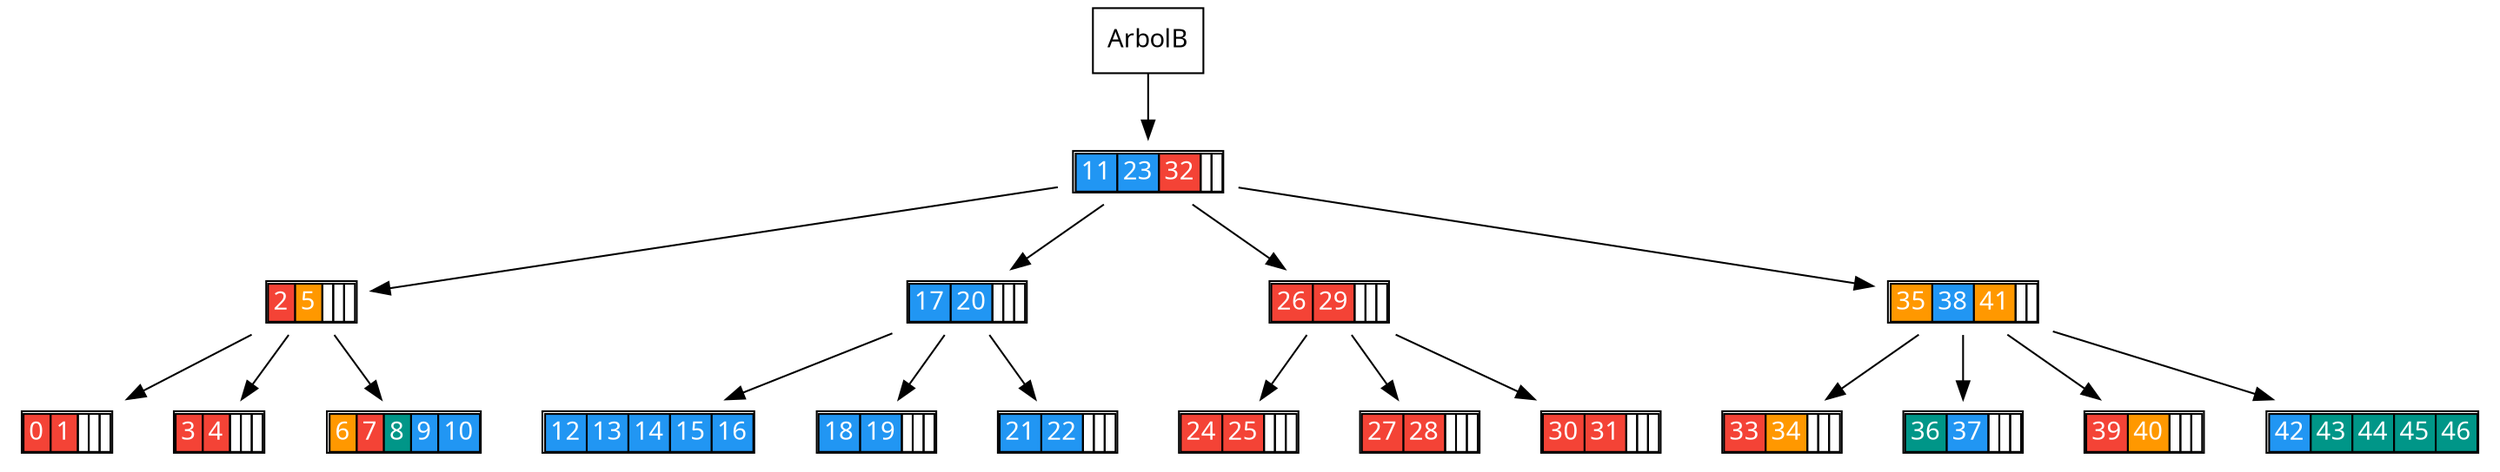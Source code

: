 digraph arbol{
ArbolB [shape=record, fontname="Raleway", label=ArbolB]881830774 [shape=none, fontname="Raleway",label=<<TABLE CELLSPACING="0"><TR><TD BGCOLOR ="#2196F3"><FONT COLOR="white">11</FONT></TD><TD BGCOLOR ="#2196F3"><FONT COLOR="white">23</FONT></TD><TD BGCOLOR ="#f44336"><FONT COLOR="white">32</FONT></TD><TD></TD><TD></TD></TR></TABLE>>];
ArbolB -> 881830774;
347214224 [shape=none, fontname="Raleway",label=<<TABLE CELLSPACING="0"><TR><TD BGCOLOR ="#f44336"><FONT COLOR="white">2</FONT></TD><TD BGCOLOR ="#ff9800"><FONT COLOR="white">5</FONT></TD><TD></TD><TD></TD><TD></TD></TR></TABLE>>];
881830774 -> 347214224;
592977243 [shape=none, fontname="Raleway",label=<<TABLE CELLSPACING="0"><TR><TD BGCOLOR ="#f44336"><FONT COLOR="white">0</FONT></TD><TD BGCOLOR ="#f44336"><FONT COLOR="white">1</FONT></TD><TD></TD><TD></TD><TD></TD></TR></TABLE>>];
347214224 -> 592977243;
1092201945 [shape=none, fontname="Raleway",label=<<TABLE CELLSPACING="0"><TR><TD BGCOLOR ="#f44336"><FONT COLOR="white">3</FONT></TD><TD BGCOLOR ="#f44336"><FONT COLOR="white">4</FONT></TD><TD></TD><TD></TD><TD></TD></TR></TABLE>>];
347214224 -> 1092201945;
142895767 [shape=none, fontname="Raleway",label=<<TABLE CELLSPACING="0"><TR><TD BGCOLOR ="#ff9800"><FONT COLOR="white">6</FONT></TD><TD BGCOLOR ="#f44336"><FONT COLOR="white">7</FONT></TD><TD BGCOLOR ="#009688"><FONT COLOR="white">8</FONT></TD><TD BGCOLOR ="#2196F3"><FONT COLOR="white">9</FONT></TD><TD BGCOLOR ="#2196F3"><FONT COLOR="white">10</FONT></TD></TR></TABLE>>];
347214224 -> 142895767;
213828742 [shape=none, fontname="Raleway",label=<<TABLE CELLSPACING="0"><TR><TD BGCOLOR ="#2196F3"><FONT COLOR="white">17</FONT></TD><TD BGCOLOR ="#2196F3"><FONT COLOR="white">20</FONT></TD><TD></TD><TD></TD><TD></TD></TR></TABLE>>];
881830774 -> 213828742;
1877979791 [shape=none, fontname="Raleway",label=<<TABLE CELLSPACING="0"><TR><TD BGCOLOR ="#2196F3"><FONT COLOR="white">12</FONT></TD><TD BGCOLOR ="#2196F3"><FONT COLOR="white">13</FONT></TD><TD BGCOLOR ="#2196F3"><FONT COLOR="white">14</FONT></TD><TD BGCOLOR ="#2196F3"><FONT COLOR="white">15</FONT></TD><TD BGCOLOR ="#2196F3"><FONT COLOR="white">16</FONT></TD></TR></TABLE>>];
213828742 -> 1877979791;
1662303694 [shape=none, fontname="Raleway",label=<<TABLE CELLSPACING="0"><TR><TD BGCOLOR ="#2196F3"><FONT COLOR="white">18</FONT></TD><TD BGCOLOR ="#2196F3"><FONT COLOR="white">19</FONT></TD><TD></TD><TD></TD><TD></TD></TR></TABLE>>];
213828742 -> 1662303694;
1223668713 [shape=none, fontname="Raleway",label=<<TABLE CELLSPACING="0"><TR><TD BGCOLOR ="#2196F3"><FONT COLOR="white">21</FONT></TD><TD BGCOLOR ="#2196F3"><FONT COLOR="white">22</FONT></TD><TD></TD><TD></TD><TD></TD></TR></TABLE>>];
213828742 -> 1223668713;
848286854 [shape=none, fontname="Raleway",label=<<TABLE CELLSPACING="0"><TR><TD BGCOLOR ="#f44336"><FONT COLOR="white">26</FONT></TD><TD BGCOLOR ="#f44336"><FONT COLOR="white">29</FONT></TD><TD></TD><TD></TD><TD></TD></TR></TABLE>>];
881830774 -> 848286854;
543585170 [shape=none, fontname="Raleway",label=<<TABLE CELLSPACING="0"><TR><TD BGCOLOR ="#f44336"><FONT COLOR="white">24</FONT></TD><TD BGCOLOR ="#f44336"><FONT COLOR="white">25</FONT></TD><TD></TD><TD></TD><TD></TD></TR></TABLE>>];
848286854 -> 543585170;
1717190813 [shape=none, fontname="Raleway",label=<<TABLE CELLSPACING="0"><TR><TD BGCOLOR ="#f44336"><FONT COLOR="white">27</FONT></TD><TD BGCOLOR ="#f44336"><FONT COLOR="white">28</FONT></TD><TD></TD><TD></TD><TD></TD></TR></TABLE>>];
848286854 -> 1717190813;
1394595652 [shape=none, fontname="Raleway",label=<<TABLE CELLSPACING="0"><TR><TD BGCOLOR ="#f44336"><FONT COLOR="white">30</FONT></TD><TD BGCOLOR ="#f44336"><FONT COLOR="white">31</FONT></TD><TD></TD><TD></TD><TD></TD></TR></TABLE>>];
848286854 -> 1394595652;
536347205 [shape=none, fontname="Raleway",label=<<TABLE CELLSPACING="0"><TR><TD BGCOLOR ="#ff9800"><FONT COLOR="white">35</FONT></TD><TD BGCOLOR ="#2196F3"><FONT COLOR="white">38</FONT></TD><TD BGCOLOR ="#ff9800"><FONT COLOR="white">41</FONT></TD><TD></TD><TD></TD></TR></TABLE>>];
881830774 -> 536347205;
202447051 [shape=none, fontname="Raleway",label=<<TABLE CELLSPACING="0"><TR><TD BGCOLOR ="#f44336"><FONT COLOR="white">33</FONT></TD><TD BGCOLOR ="#ff9800"><FONT COLOR="white">34</FONT></TD><TD></TD><TD></TD><TD></TD></TR></TABLE>>];
536347205 -> 202447051;
947646332 [shape=none, fontname="Raleway",label=<<TABLE CELLSPACING="0"><TR><TD BGCOLOR ="#009688"><FONT COLOR="white">36</FONT></TD><TD BGCOLOR ="#2196F3"><FONT COLOR="white">37</FONT></TD><TD></TD><TD></TD><TD></TD></TR></TABLE>>];
536347205 -> 947646332;
368294592 [shape=none, fontname="Raleway",label=<<TABLE CELLSPACING="0"><TR><TD BGCOLOR ="#f44336"><FONT COLOR="white">39</FONT></TD><TD BGCOLOR ="#ff9800"><FONT COLOR="white">40</FONT></TD><TD></TD><TD></TD><TD></TD></TR></TABLE>>];
536347205 -> 368294592;
18415538 [shape=none, fontname="Raleway",label=<<TABLE CELLSPACING="0"><TR><TD BGCOLOR ="#2196F3"><FONT COLOR="white">42</FONT></TD><TD BGCOLOR ="#009688"><FONT COLOR="white">43</FONT></TD><TD BGCOLOR ="#009688"><FONT COLOR="white">44</FONT></TD><TD BGCOLOR ="#009688"><FONT COLOR="white">45</FONT></TD><TD BGCOLOR ="#009688"><FONT COLOR="white">46</FONT></TD></TR></TABLE>>];
536347205 -> 18415538;
}